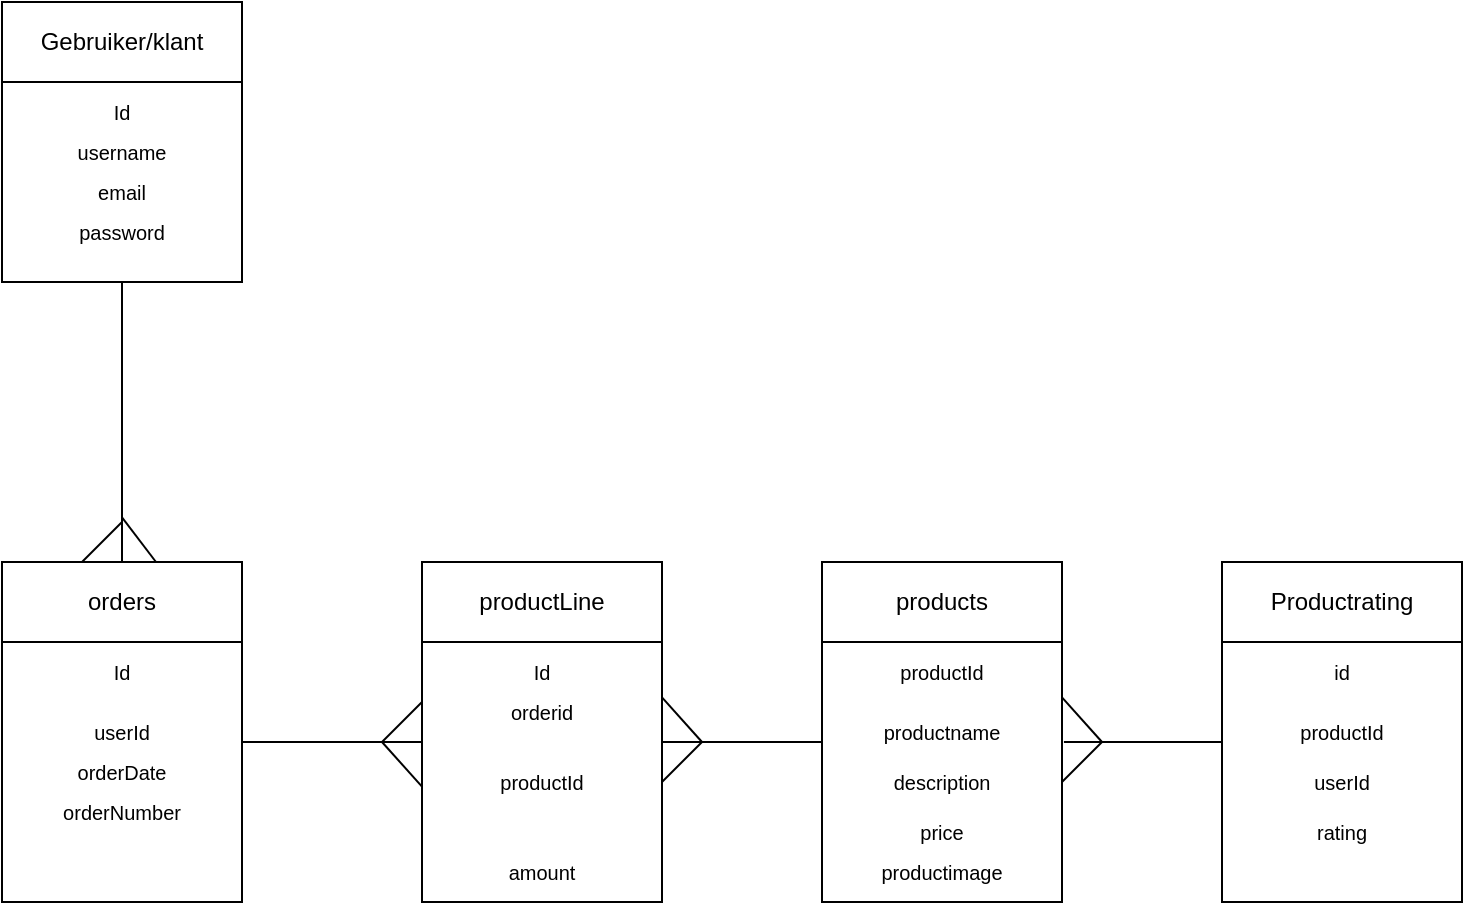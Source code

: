 <mxfile>
    <diagram id="5mloZ4xJwpGWwiPT_47O" name="Page-1">
        <mxGraphModel dx="976" dy="622" grid="1" gridSize="10" guides="1" tooltips="1" connect="1" arrows="1" fold="1" page="1" pageScale="1" pageWidth="827" pageHeight="1169" math="0" shadow="0">
            <root>
                <mxCell id="0"/>
                <mxCell id="1" parent="0"/>
                <mxCell id="25" value="" style="rounded=0;whiteSpace=wrap;html=1;" parent="1" vertex="1">
                    <mxGeometry x="880" y="430" width="120" height="130" as="geometry"/>
                </mxCell>
                <mxCell id="2" value="productLine" style="rounded=0;whiteSpace=wrap;html=1;" parent="1" vertex="1">
                    <mxGeometry x="680" y="390" width="120" height="40" as="geometry"/>
                </mxCell>
                <mxCell id="3" value="" style="rounded=0;whiteSpace=wrap;html=1;" parent="1" vertex="1">
                    <mxGeometry x="680" y="430" width="120" height="130" as="geometry"/>
                </mxCell>
                <mxCell id="4" value="&lt;font style=&quot;font-size: 10px;&quot;&gt;productId&lt;/font&gt;" style="text;html=1;strokeColor=none;fillColor=none;align=center;verticalAlign=middle;whiteSpace=wrap;rounded=0;" parent="1" vertex="1">
                    <mxGeometry x="930" y="440" width="20" height="10" as="geometry"/>
                </mxCell>
                <mxCell id="5" value="&lt;span style=&quot;font-size: 10px;&quot;&gt;productname&lt;/span&gt;" style="text;html=1;strokeColor=none;fillColor=none;align=center;verticalAlign=middle;whiteSpace=wrap;rounded=0;" parent="1" vertex="1">
                    <mxGeometry x="930" y="470" width="20" height="10" as="geometry"/>
                </mxCell>
                <mxCell id="6" value="&lt;font style=&quot;font-size: 10px;&quot;&gt;description&lt;/font&gt;" style="text;html=1;strokeColor=none;fillColor=none;align=center;verticalAlign=middle;whiteSpace=wrap;rounded=0;" parent="1" vertex="1">
                    <mxGeometry x="930" y="495" width="20" height="10" as="geometry"/>
                </mxCell>
                <mxCell id="7" value="&lt;font style=&quot;font-size: 10px;&quot;&gt;price&lt;/font&gt;" style="text;html=1;strokeColor=none;fillColor=none;align=center;verticalAlign=middle;whiteSpace=wrap;rounded=0;" parent="1" vertex="1">
                    <mxGeometry x="930" y="520" width="20" height="10" as="geometry"/>
                </mxCell>
                <mxCell id="8" value="&lt;font style=&quot;font-size: 10px;&quot;&gt;productimage&lt;/font&gt;" style="text;html=1;strokeColor=none;fillColor=none;align=center;verticalAlign=middle;whiteSpace=wrap;rounded=0;" parent="1" vertex="1">
                    <mxGeometry x="930" y="540" width="20" height="10" as="geometry"/>
                </mxCell>
                <mxCell id="9" value="Gebruiker/klant" style="rounded=0;whiteSpace=wrap;html=1;" parent="1" vertex="1">
                    <mxGeometry x="470" y="110" width="120" height="40" as="geometry"/>
                </mxCell>
                <mxCell id="10" value="" style="rounded=0;whiteSpace=wrap;html=1;" parent="1" vertex="1">
                    <mxGeometry x="470" y="150" width="120" height="100" as="geometry"/>
                </mxCell>
                <mxCell id="11" value="&lt;font style=&quot;font-size: 10px;&quot;&gt;Id&lt;/font&gt;" style="text;html=1;strokeColor=none;fillColor=none;align=center;verticalAlign=middle;whiteSpace=wrap;rounded=0;" parent="1" vertex="1">
                    <mxGeometry x="520" y="160" width="20" height="10" as="geometry"/>
                </mxCell>
                <mxCell id="12" value="&lt;font style=&quot;font-size: 10px;&quot;&gt;username&lt;/font&gt;" style="text;html=1;strokeColor=none;fillColor=none;align=center;verticalAlign=middle;whiteSpace=wrap;rounded=0;" parent="1" vertex="1">
                    <mxGeometry x="520" y="180" width="20" height="10" as="geometry"/>
                </mxCell>
                <mxCell id="13" value="&lt;font style=&quot;font-size: 10px;&quot;&gt;email&lt;/font&gt;" style="text;html=1;strokeColor=none;fillColor=none;align=center;verticalAlign=middle;whiteSpace=wrap;rounded=0;" parent="1" vertex="1">
                    <mxGeometry x="520" y="200" width="20" height="10" as="geometry"/>
                </mxCell>
                <mxCell id="14" value="&lt;font style=&quot;font-size: 10px;&quot;&gt;password&lt;/font&gt;" style="text;html=1;strokeColor=none;fillColor=none;align=center;verticalAlign=middle;whiteSpace=wrap;rounded=0;" parent="1" vertex="1">
                    <mxGeometry x="520" y="220" width="20" height="10" as="geometry"/>
                </mxCell>
                <mxCell id="20" value="" style="endArrow=none;html=1;fontSize=10;" parent="1" edge="1">
                    <mxGeometry width="50" height="50" relative="1" as="geometry">
                        <mxPoint x="590" y="480" as="sourcePoint"/>
                        <mxPoint x="680" y="480" as="targetPoint"/>
                        <Array as="points">
                            <mxPoint x="630" y="480"/>
                        </Array>
                    </mxGeometry>
                </mxCell>
                <mxCell id="21" value="" style="rounded=0;whiteSpace=wrap;html=1;" parent="1" vertex="1">
                    <mxGeometry x="470" y="430" width="120" height="130" as="geometry"/>
                </mxCell>
                <mxCell id="24" value="orders" style="rounded=0;whiteSpace=wrap;html=1;" parent="1" vertex="1">
                    <mxGeometry x="470" y="390" width="120" height="40" as="geometry"/>
                </mxCell>
                <mxCell id="26" value="products" style="rounded=0;whiteSpace=wrap;html=1;" parent="1" vertex="1">
                    <mxGeometry x="880" y="390" width="120" height="40" as="geometry"/>
                </mxCell>
                <mxCell id="28" value="" style="endArrow=none;html=1;fontSize=10;" parent="1" edge="1">
                    <mxGeometry width="50" height="50" relative="1" as="geometry">
                        <mxPoint x="800" y="480" as="sourcePoint"/>
                        <mxPoint x="880" y="480" as="targetPoint"/>
                        <Array as="points">
                            <mxPoint x="880" y="480"/>
                        </Array>
                    </mxGeometry>
                </mxCell>
                <mxCell id="29" value="&lt;font style=&quot;font-size: 10px;&quot;&gt;Id&lt;/font&gt;" style="text;html=1;strokeColor=none;fillColor=none;align=center;verticalAlign=middle;whiteSpace=wrap;rounded=0;" parent="1" vertex="1">
                    <mxGeometry x="730" y="440" width="20" height="10" as="geometry"/>
                </mxCell>
                <mxCell id="30" value="&lt;font style=&quot;font-size: 10px;&quot;&gt;orderid&lt;/font&gt;" style="text;html=1;strokeColor=none;fillColor=none;align=center;verticalAlign=middle;whiteSpace=wrap;rounded=0;" parent="1" vertex="1">
                    <mxGeometry x="730" y="460" width="20" height="10" as="geometry"/>
                </mxCell>
                <mxCell id="31" value="&lt;span style=&quot;font-size: 10px;&quot;&gt;productId&lt;/span&gt;" style="text;html=1;strokeColor=none;fillColor=none;align=center;verticalAlign=middle;whiteSpace=wrap;rounded=0;" parent="1" vertex="1">
                    <mxGeometry x="730" y="495" width="20" height="10" as="geometry"/>
                </mxCell>
                <mxCell id="32" value="&lt;font style=&quot;font-size: 10px;&quot;&gt;Id&lt;/font&gt;" style="text;html=1;strokeColor=none;fillColor=none;align=center;verticalAlign=middle;whiteSpace=wrap;rounded=0;" parent="1" vertex="1">
                    <mxGeometry x="520" y="440" width="20" height="10" as="geometry"/>
                </mxCell>
                <mxCell id="33" value="&lt;span style=&quot;font-size: 10px;&quot;&gt;userId&lt;/span&gt;" style="text;html=1;strokeColor=none;fillColor=none;align=center;verticalAlign=middle;whiteSpace=wrap;rounded=0;" parent="1" vertex="1">
                    <mxGeometry x="520" y="470" width="20" height="10" as="geometry"/>
                </mxCell>
                <mxCell id="36" value="" style="endArrow=none;html=1;" parent="1" edge="1">
                    <mxGeometry width="50" height="50" relative="1" as="geometry">
                        <mxPoint x="660" y="480" as="sourcePoint"/>
                        <mxPoint x="680" y="460" as="targetPoint"/>
                    </mxGeometry>
                </mxCell>
                <mxCell id="38" value="" style="endArrow=none;html=1;exitX=1.025;exitY=0.213;exitDx=0;exitDy=0;exitPerimeter=0;" parent="1" edge="1">
                    <mxGeometry width="50" height="50" relative="1" as="geometry">
                        <mxPoint x="800" y="457.69" as="sourcePoint"/>
                        <mxPoint x="820" y="480" as="targetPoint"/>
                    </mxGeometry>
                </mxCell>
                <mxCell id="40" value="" style="endArrow=none;html=1;" parent="1" edge="1">
                    <mxGeometry width="50" height="50" relative="1" as="geometry">
                        <mxPoint x="800" y="500" as="sourcePoint"/>
                        <mxPoint x="820" y="480" as="targetPoint"/>
                    </mxGeometry>
                </mxCell>
                <mxCell id="41" value="" style="endArrow=none;html=1;" parent="1" edge="1">
                    <mxGeometry width="50" height="50" relative="1" as="geometry">
                        <mxPoint x="660" y="480" as="sourcePoint"/>
                        <mxPoint x="680" y="502.31" as="targetPoint"/>
                    </mxGeometry>
                </mxCell>
                <mxCell id="42" value="&lt;font style=&quot;font-size: 10px;&quot;&gt;orderDate&lt;/font&gt;" style="text;html=1;strokeColor=none;fillColor=none;align=center;verticalAlign=middle;whiteSpace=wrap;rounded=0;" parent="1" vertex="1">
                    <mxGeometry x="520" y="490" width="20" height="10" as="geometry"/>
                </mxCell>
                <mxCell id="43" value="&lt;span style=&quot;font-size: 10px;&quot;&gt;orderNumber&lt;/span&gt;" style="text;html=1;strokeColor=none;fillColor=none;align=center;verticalAlign=middle;whiteSpace=wrap;rounded=0;" parent="1" vertex="1">
                    <mxGeometry x="520" y="510" width="20" height="10" as="geometry"/>
                </mxCell>
                <mxCell id="44" value="" style="endArrow=none;html=1;" parent="1" source="24" edge="1">
                    <mxGeometry width="50" height="50" relative="1" as="geometry">
                        <mxPoint x="480" y="300" as="sourcePoint"/>
                        <mxPoint x="530" y="250" as="targetPoint"/>
                    </mxGeometry>
                </mxCell>
                <mxCell id="45" value="" style="endArrow=none;html=1;" parent="1" edge="1">
                    <mxGeometry width="50" height="50" relative="1" as="geometry">
                        <mxPoint x="510" y="390" as="sourcePoint"/>
                        <mxPoint x="530" y="370" as="targetPoint"/>
                    </mxGeometry>
                </mxCell>
                <mxCell id="46" value="" style="endArrow=none;html=1;exitX=1.025;exitY=0.213;exitDx=0;exitDy=0;exitPerimeter=0;" parent="1" edge="1">
                    <mxGeometry width="50" height="50" relative="1" as="geometry">
                        <mxPoint x="530" y="367.69" as="sourcePoint"/>
                        <mxPoint x="547" y="390" as="targetPoint"/>
                    </mxGeometry>
                </mxCell>
                <mxCell id="47" value="&lt;span style=&quot;font-size: 10px;&quot;&gt;amount&lt;/span&gt;" style="text;html=1;strokeColor=none;fillColor=none;align=center;verticalAlign=middle;whiteSpace=wrap;rounded=0;" parent="1" vertex="1">
                    <mxGeometry x="730" y="540" width="20" height="10" as="geometry"/>
                </mxCell>
                <mxCell id="48" value="" style="rounded=0;whiteSpace=wrap;html=1;" vertex="1" parent="1">
                    <mxGeometry x="1080" y="430" width="120" height="130" as="geometry"/>
                </mxCell>
                <mxCell id="49" value="&lt;font style=&quot;font-size: 10px;&quot;&gt;id&lt;/font&gt;" style="text;html=1;strokeColor=none;fillColor=none;align=center;verticalAlign=middle;whiteSpace=wrap;rounded=0;" vertex="1" parent="1">
                    <mxGeometry x="1130" y="440" width="20" height="10" as="geometry"/>
                </mxCell>
                <mxCell id="50" value="&lt;span style=&quot;font-size: 10px;&quot;&gt;productId&lt;/span&gt;" style="text;html=1;strokeColor=none;fillColor=none;align=center;verticalAlign=middle;whiteSpace=wrap;rounded=0;" vertex="1" parent="1">
                    <mxGeometry x="1130" y="470" width="20" height="10" as="geometry"/>
                </mxCell>
                <mxCell id="51" value="&lt;font style=&quot;font-size: 10px;&quot;&gt;userId&lt;/font&gt;" style="text;html=1;strokeColor=none;fillColor=none;align=center;verticalAlign=middle;whiteSpace=wrap;rounded=0;" vertex="1" parent="1">
                    <mxGeometry x="1130" y="495" width="20" height="10" as="geometry"/>
                </mxCell>
                <mxCell id="52" value="&lt;font style=&quot;font-size: 10px;&quot;&gt;rating&lt;/font&gt;" style="text;html=1;strokeColor=none;fillColor=none;align=center;verticalAlign=middle;whiteSpace=wrap;rounded=0;" vertex="1" parent="1">
                    <mxGeometry x="1130" y="520" width="20" height="10" as="geometry"/>
                </mxCell>
                <mxCell id="54" value="Productrating" style="rounded=0;whiteSpace=wrap;html=1;" vertex="1" parent="1">
                    <mxGeometry x="1080" y="390" width="120" height="40" as="geometry"/>
                </mxCell>
                <mxCell id="56" value="" style="endArrow=none;html=1;exitX=1.008;exitY=0.385;exitDx=0;exitDy=0;exitPerimeter=0;" edge="1" parent="1" source="25">
                    <mxGeometry width="50" height="50" relative="1" as="geometry">
                        <mxPoint x="1030" y="530" as="sourcePoint"/>
                        <mxPoint x="1080" y="480" as="targetPoint"/>
                    </mxGeometry>
                </mxCell>
                <mxCell id="57" value="" style="endArrow=none;html=1;exitX=1.025;exitY=0.213;exitDx=0;exitDy=0;exitPerimeter=0;" edge="1" parent="1">
                    <mxGeometry width="50" height="50" relative="1" as="geometry">
                        <mxPoint x="1000" y="457.69" as="sourcePoint"/>
                        <mxPoint x="1020" y="480" as="targetPoint"/>
                    </mxGeometry>
                </mxCell>
                <mxCell id="58" value="" style="endArrow=none;html=1;" edge="1" parent="1">
                    <mxGeometry width="50" height="50" relative="1" as="geometry">
                        <mxPoint x="1000" y="500" as="sourcePoint"/>
                        <mxPoint x="1020" y="480" as="targetPoint"/>
                    </mxGeometry>
                </mxCell>
            </root>
        </mxGraphModel>
    </diagram>
</mxfile>
